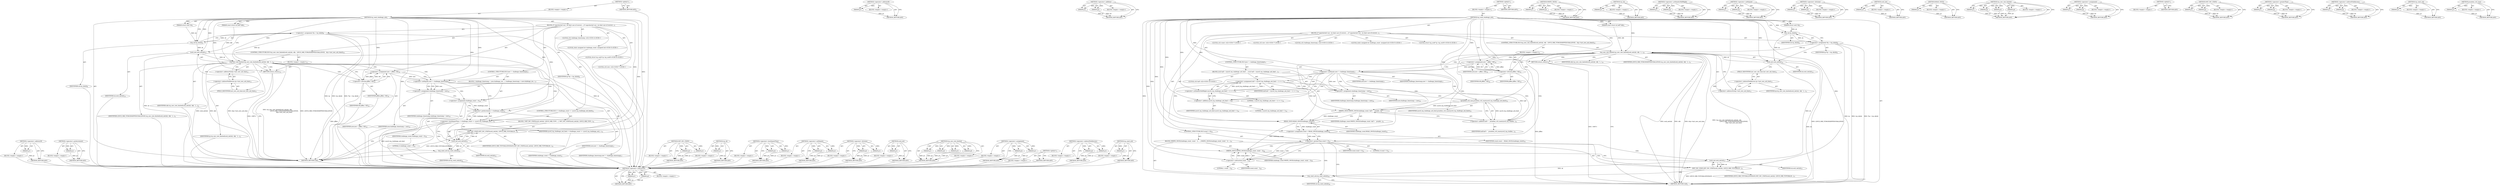 digraph "prandom_u32_max" {
vulnerable_107 [label=<(METHOD,&lt;operator&gt;.addressOf)>];
vulnerable_108 [label=<(PARAM,p1)>];
vulnerable_109 [label=<(BLOCK,&lt;empty&gt;,&lt;empty&gt;)>];
vulnerable_110 [label=<(METHOD_RETURN,ANY)>];
vulnerable_131 [label=<(METHOD,&lt;operator&gt;.preIncrement)>];
vulnerable_132 [label=<(PARAM,p1)>];
vulnerable_133 [label=<(BLOCK,&lt;empty&gt;,&lt;empty&gt;)>];
vulnerable_134 [label=<(METHOD_RETURN,ANY)>];
vulnerable_6 [label=<(METHOD,&lt;global&gt;)<SUB>1</SUB>>];
vulnerable_7 [label=<(BLOCK,&lt;empty&gt;,&lt;empty&gt;)<SUB>1</SUB>>];
vulnerable_8 [label=<(METHOD,tcp_send_challenge_ack)<SUB>1</SUB>>];
vulnerable_9 [label=<(PARAM,struct sock *sk)<SUB>1</SUB>>];
vulnerable_10 [label=<(PARAM,const struct sk_buff *skb)<SUB>1</SUB>>];
vulnerable_11 [label=<(BLOCK,{
	/* unprotected vars, we dont care of overwri...,{
	/* unprotected vars, we dont care of overwri...)<SUB>2</SUB>>];
vulnerable_12 [label="<(LOCAL,u32 challenge_timestamp: u32)<SUB>4</SUB>>"];
vulnerable_13 [label="<(LOCAL,static unsigned int challenge_count: unsigned int)<SUB>5</SUB>>"];
vulnerable_14 [label="<(LOCAL,struct tcp_sock* tp: tcp_sock*)<SUB>6</SUB>>"];
vulnerable_15 [label=<(&lt;operator&gt;.assignment,*tp = tcp_sk(sk))<SUB>6</SUB>>];
vulnerable_16 [label=<(IDENTIFIER,tp,*tp = tcp_sk(sk))<SUB>6</SUB>>];
vulnerable_17 [label=<(tcp_sk,tcp_sk(sk))<SUB>6</SUB>>];
vulnerable_18 [label=<(IDENTIFIER,sk,tcp_sk(sk))<SUB>6</SUB>>];
vulnerable_19 [label="<(LOCAL,u32 now: u32)<SUB>7</SUB>>"];
vulnerable_20 [label=<(CONTROL_STRUCTURE,IF,if (tcp_oow_rate_limited(sock_net(sk), skb,
 				 LINUX_MIB_TCPACKSKIPPEDCHALLENGE,
 				 &amp;tp-&gt;last_oow_ack_time)))<SUB>10</SUB>>];
vulnerable_21 [label=<(tcp_oow_rate_limited,tcp_oow_rate_limited(sock_net(sk), skb,
 				 L...)<SUB>10</SUB>>];
vulnerable_22 [label=<(sock_net,sock_net(sk))<SUB>10</SUB>>];
vulnerable_23 [label=<(IDENTIFIER,sk,sock_net(sk))<SUB>10</SUB>>];
vulnerable_24 [label=<(IDENTIFIER,skb,tcp_oow_rate_limited(sock_net(sk), skb,
 				 L...)<SUB>10</SUB>>];
vulnerable_25 [label=<(IDENTIFIER,LINUX_MIB_TCPACKSKIPPEDCHALLENGE,tcp_oow_rate_limited(sock_net(sk), skb,
 				 L...)<SUB>11</SUB>>];
vulnerable_26 [label=<(&lt;operator&gt;.addressOf,&amp;tp-&gt;last_oow_ack_time)<SUB>12</SUB>>];
vulnerable_27 [label=<(&lt;operator&gt;.indirectFieldAccess,tp-&gt;last_oow_ack_time)<SUB>12</SUB>>];
vulnerable_28 [label=<(IDENTIFIER,tp,tcp_oow_rate_limited(sock_net(sk), skb,
 				 L...)<SUB>12</SUB>>];
vulnerable_29 [label=<(FIELD_IDENTIFIER,last_oow_ack_time,last_oow_ack_time)<SUB>12</SUB>>];
vulnerable_30 [label=<(BLOCK,&lt;empty&gt;,&lt;empty&gt;)<SUB>13</SUB>>];
vulnerable_31 [label=<(RETURN,return;,return;)<SUB>13</SUB>>];
vulnerable_32 [label=<(&lt;operator&gt;.assignment,now = jiffies / HZ)<SUB>16</SUB>>];
vulnerable_33 [label=<(IDENTIFIER,now,now = jiffies / HZ)<SUB>16</SUB>>];
vulnerable_34 [label=<(&lt;operator&gt;.division,jiffies / HZ)<SUB>16</SUB>>];
vulnerable_35 [label=<(IDENTIFIER,jiffies,jiffies / HZ)<SUB>16</SUB>>];
vulnerable_36 [label=<(IDENTIFIER,HZ,jiffies / HZ)<SUB>16</SUB>>];
vulnerable_37 [label=<(CONTROL_STRUCTURE,IF,if (now != challenge_timestamp))<SUB>17</SUB>>];
vulnerable_38 [label=<(&lt;operator&gt;.notEquals,now != challenge_timestamp)<SUB>17</SUB>>];
vulnerable_39 [label=<(IDENTIFIER,now,now != challenge_timestamp)<SUB>17</SUB>>];
vulnerable_40 [label=<(IDENTIFIER,challenge_timestamp,now != challenge_timestamp)<SUB>17</SUB>>];
vulnerable_41 [label=<(BLOCK,{
 		challenge_timestamp = now;
		challenge_cou...,{
 		challenge_timestamp = now;
		challenge_cou...)<SUB>17</SUB>>];
vulnerable_42 [label=<(&lt;operator&gt;.assignment,challenge_timestamp = now)<SUB>18</SUB>>];
vulnerable_43 [label=<(IDENTIFIER,challenge_timestamp,challenge_timestamp = now)<SUB>18</SUB>>];
vulnerable_44 [label=<(IDENTIFIER,now,challenge_timestamp = now)<SUB>18</SUB>>];
vulnerable_45 [label=<(&lt;operator&gt;.assignment,challenge_count = 0)<SUB>19</SUB>>];
vulnerable_46 [label=<(IDENTIFIER,challenge_count,challenge_count = 0)<SUB>19</SUB>>];
vulnerable_47 [label=<(LITERAL,0,challenge_count = 0)<SUB>19</SUB>>];
vulnerable_48 [label=<(CONTROL_STRUCTURE,IF,if (++challenge_count &lt;= sysctl_tcp_challenge_ack_limit))<SUB>21</SUB>>];
vulnerable_49 [label=<(&lt;operator&gt;.lessEqualsThan,++challenge_count &lt;= sysctl_tcp_challenge_ack_l...)<SUB>21</SUB>>];
vulnerable_50 [label=<(&lt;operator&gt;.preIncrement,++challenge_count)<SUB>21</SUB>>];
vulnerable_51 [label=<(IDENTIFIER,challenge_count,++challenge_count)<SUB>21</SUB>>];
vulnerable_52 [label=<(IDENTIFIER,sysctl_tcp_challenge_ack_limit,++challenge_count &lt;= sysctl_tcp_challenge_ack_l...)<SUB>21</SUB>>];
vulnerable_53 [label=<(BLOCK,{
 		NET_INC_STATS(sock_net(sk), LINUX_MIB_TCPC...,{
 		NET_INC_STATS(sock_net(sk), LINUX_MIB_TCPC...)<SUB>21</SUB>>];
vulnerable_54 [label=<(NET_INC_STATS,NET_INC_STATS(sock_net(sk), LINUX_MIB_TCPCHALLE...)<SUB>22</SUB>>];
vulnerable_55 [label=<(sock_net,sock_net(sk))<SUB>22</SUB>>];
vulnerable_56 [label=<(IDENTIFIER,sk,sock_net(sk))<SUB>22</SUB>>];
vulnerable_57 [label=<(IDENTIFIER,LINUX_MIB_TCPCHALLENGEACK,NET_INC_STATS(sock_net(sk), LINUX_MIB_TCPCHALLE...)<SUB>22</SUB>>];
vulnerable_58 [label=<(tcp_send_ack,tcp_send_ack(sk))<SUB>23</SUB>>];
vulnerable_59 [label=<(IDENTIFIER,sk,tcp_send_ack(sk))<SUB>23</SUB>>];
vulnerable_60 [label=<(METHOD_RETURN,void)<SUB>1</SUB>>];
vulnerable_62 [label=<(METHOD_RETURN,ANY)<SUB>1</SUB>>];
vulnerable_135 [label=<(METHOD,NET_INC_STATS)>];
vulnerable_136 [label=<(PARAM,p1)>];
vulnerable_137 [label=<(PARAM,p2)>];
vulnerable_138 [label=<(BLOCK,&lt;empty&gt;,&lt;empty&gt;)>];
vulnerable_139 [label=<(METHOD_RETURN,ANY)>];
vulnerable_92 [label=<(METHOD,tcp_sk)>];
vulnerable_93 [label=<(PARAM,p1)>];
vulnerable_94 [label=<(BLOCK,&lt;empty&gt;,&lt;empty&gt;)>];
vulnerable_95 [label=<(METHOD_RETURN,ANY)>];
vulnerable_126 [label=<(METHOD,&lt;operator&gt;.lessEqualsThan)>];
vulnerable_127 [label=<(PARAM,p1)>];
vulnerable_128 [label=<(PARAM,p2)>];
vulnerable_129 [label=<(BLOCK,&lt;empty&gt;,&lt;empty&gt;)>];
vulnerable_130 [label=<(METHOD_RETURN,ANY)>];
vulnerable_121 [label=<(METHOD,&lt;operator&gt;.notEquals)>];
vulnerable_122 [label=<(PARAM,p1)>];
vulnerable_123 [label=<(PARAM,p2)>];
vulnerable_124 [label=<(BLOCK,&lt;empty&gt;,&lt;empty&gt;)>];
vulnerable_125 [label=<(METHOD_RETURN,ANY)>];
vulnerable_116 [label=<(METHOD,&lt;operator&gt;.division)>];
vulnerable_117 [label=<(PARAM,p1)>];
vulnerable_118 [label=<(PARAM,p2)>];
vulnerable_119 [label=<(BLOCK,&lt;empty&gt;,&lt;empty&gt;)>];
vulnerable_120 [label=<(METHOD_RETURN,ANY)>];
vulnerable_103 [label=<(METHOD,sock_net)>];
vulnerable_104 [label=<(PARAM,p1)>];
vulnerable_105 [label=<(BLOCK,&lt;empty&gt;,&lt;empty&gt;)>];
vulnerable_106 [label=<(METHOD_RETURN,ANY)>];
vulnerable_96 [label=<(METHOD,tcp_oow_rate_limited)>];
vulnerable_97 [label=<(PARAM,p1)>];
vulnerable_98 [label=<(PARAM,p2)>];
vulnerable_99 [label=<(PARAM,p3)>];
vulnerable_100 [label=<(PARAM,p4)>];
vulnerable_101 [label=<(BLOCK,&lt;empty&gt;,&lt;empty&gt;)>];
vulnerable_102 [label=<(METHOD_RETURN,ANY)>];
vulnerable_87 [label=<(METHOD,&lt;operator&gt;.assignment)>];
vulnerable_88 [label=<(PARAM,p1)>];
vulnerable_89 [label=<(PARAM,p2)>];
vulnerable_90 [label=<(BLOCK,&lt;empty&gt;,&lt;empty&gt;)>];
vulnerable_91 [label=<(METHOD_RETURN,ANY)>];
vulnerable_81 [label=<(METHOD,&lt;global&gt;)<SUB>1</SUB>>];
vulnerable_82 [label=<(BLOCK,&lt;empty&gt;,&lt;empty&gt;)>];
vulnerable_83 [label=<(METHOD_RETURN,ANY)>];
vulnerable_111 [label=<(METHOD,&lt;operator&gt;.indirectFieldAccess)>];
vulnerable_112 [label=<(PARAM,p1)>];
vulnerable_113 [label=<(PARAM,p2)>];
vulnerable_114 [label=<(BLOCK,&lt;empty&gt;,&lt;empty&gt;)>];
vulnerable_115 [label=<(METHOD_RETURN,ANY)>];
vulnerable_140 [label=<(METHOD,tcp_send_ack)>];
vulnerable_141 [label=<(PARAM,p1)>];
vulnerable_142 [label=<(BLOCK,&lt;empty&gt;,&lt;empty&gt;)>];
vulnerable_143 [label=<(METHOD_RETURN,ANY)>];
fixed_174 [label=<(METHOD,&lt;operator&gt;.subtraction)>];
fixed_175 [label=<(PARAM,p1)>];
fixed_176 [label=<(PARAM,p2)>];
fixed_177 [label=<(BLOCK,&lt;empty&gt;,&lt;empty&gt;)>];
fixed_178 [label=<(METHOD_RETURN,ANY)>];
fixed_127 [label=<(METHOD,&lt;operator&gt;.addressOf)>];
fixed_128 [label=<(PARAM,p1)>];
fixed_129 [label=<(BLOCK,&lt;empty&gt;,&lt;empty&gt;)>];
fixed_130 [label=<(METHOD_RETURN,ANY)>];
fixed_151 [label=<(METHOD,&lt;operator&gt;.addition)>];
fixed_152 [label=<(PARAM,p1)>];
fixed_153 [label=<(PARAM,p2)>];
fixed_154 [label=<(BLOCK,&lt;empty&gt;,&lt;empty&gt;)>];
fixed_155 [label=<(METHOD_RETURN,ANY)>];
fixed_6 [label=<(METHOD,&lt;global&gt;)<SUB>1</SUB>>];
fixed_7 [label=<(BLOCK,&lt;empty&gt;,&lt;empty&gt;)<SUB>1</SUB>>];
fixed_8 [label=<(METHOD,tcp_send_challenge_ack)<SUB>1</SUB>>];
fixed_9 [label=<(PARAM,struct sock *sk)<SUB>1</SUB>>];
fixed_10 [label=<(PARAM,const struct sk_buff *skb)<SUB>1</SUB>>];
fixed_11 [label=<(BLOCK,{
	/* unprotected vars, we dont care of overwri...,{
	/* unprotected vars, we dont care of overwri...)<SUB>2</SUB>>];
fixed_12 [label="<(LOCAL,u32 challenge_timestamp: u32)<SUB>4</SUB>>"];
fixed_13 [label="<(LOCAL,static unsigned int challenge_count: unsigned int)<SUB>5</SUB>>"];
fixed_14 [label="<(LOCAL,struct tcp_sock* tp: tcp_sock*)<SUB>6</SUB>>"];
fixed_15 [label=<(&lt;operator&gt;.assignment,*tp = tcp_sk(sk))<SUB>6</SUB>>];
fixed_16 [label=<(IDENTIFIER,tp,*tp = tcp_sk(sk))<SUB>6</SUB>>];
fixed_17 [label=<(tcp_sk,tcp_sk(sk))<SUB>6</SUB>>];
fixed_18 [label=<(IDENTIFIER,sk,tcp_sk(sk))<SUB>6</SUB>>];
fixed_19 [label="<(LOCAL,u32 count: u32)<SUB>7</SUB>>"];
fixed_20 [label="<(LOCAL,u32 now: u32)<SUB>7</SUB>>"];
fixed_21 [label=<(CONTROL_STRUCTURE,IF,if (tcp_oow_rate_limited(sock_net(sk), skb,
 				 LINUX_MIB_TCPACKSKIPPEDCHALLENGE,
 				 &amp;tp-&gt;last_oow_ack_time)))<SUB>10</SUB>>];
fixed_22 [label=<(tcp_oow_rate_limited,tcp_oow_rate_limited(sock_net(sk), skb,
 				 L...)<SUB>10</SUB>>];
fixed_23 [label=<(sock_net,sock_net(sk))<SUB>10</SUB>>];
fixed_24 [label=<(IDENTIFIER,sk,sock_net(sk))<SUB>10</SUB>>];
fixed_25 [label=<(IDENTIFIER,skb,tcp_oow_rate_limited(sock_net(sk), skb,
 				 L...)<SUB>10</SUB>>];
fixed_26 [label=<(IDENTIFIER,LINUX_MIB_TCPACKSKIPPEDCHALLENGE,tcp_oow_rate_limited(sock_net(sk), skb,
 				 L...)<SUB>11</SUB>>];
fixed_27 [label=<(&lt;operator&gt;.addressOf,&amp;tp-&gt;last_oow_ack_time)<SUB>12</SUB>>];
fixed_28 [label=<(&lt;operator&gt;.indirectFieldAccess,tp-&gt;last_oow_ack_time)<SUB>12</SUB>>];
fixed_29 [label=<(IDENTIFIER,tp,tcp_oow_rate_limited(sock_net(sk), skb,
 				 L...)<SUB>12</SUB>>];
fixed_30 [label=<(FIELD_IDENTIFIER,last_oow_ack_time,last_oow_ack_time)<SUB>12</SUB>>];
fixed_31 [label=<(BLOCK,&lt;empty&gt;,&lt;empty&gt;)<SUB>13</SUB>>];
fixed_32 [label=<(RETURN,return;,return;)<SUB>13</SUB>>];
fixed_33 [label=<(&lt;operator&gt;.assignment,now = jiffies / HZ)<SUB>16</SUB>>];
fixed_34 [label=<(IDENTIFIER,now,now = jiffies / HZ)<SUB>16</SUB>>];
fixed_35 [label=<(&lt;operator&gt;.division,jiffies / HZ)<SUB>16</SUB>>];
fixed_36 [label=<(IDENTIFIER,jiffies,jiffies / HZ)<SUB>16</SUB>>];
fixed_37 [label=<(IDENTIFIER,HZ,jiffies / HZ)<SUB>16</SUB>>];
fixed_38 [label=<(CONTROL_STRUCTURE,IF,if (now != challenge_timestamp))<SUB>17</SUB>>];
fixed_39 [label=<(&lt;operator&gt;.notEquals,now != challenge_timestamp)<SUB>17</SUB>>];
fixed_40 [label=<(IDENTIFIER,now,now != challenge_timestamp)<SUB>17</SUB>>];
fixed_41 [label=<(IDENTIFIER,challenge_timestamp,now != challenge_timestamp)<SUB>17</SUB>>];
fixed_42 [label=<(BLOCK,{
		u32 half = (sysctl_tcp_challenge_ack_limit ...,{
		u32 half = (sysctl_tcp_challenge_ack_limit ...)<SUB>17</SUB>>];
fixed_43 [label="<(LOCAL,u32 half: u32)<SUB>18</SUB>>"];
fixed_44 [label=<(&lt;operator&gt;.assignment,half = (sysctl_tcp_challenge_ack_limit + 1) &gt;&gt; 1)<SUB>18</SUB>>];
fixed_45 [label=<(IDENTIFIER,half,half = (sysctl_tcp_challenge_ack_limit + 1) &gt;&gt; 1)<SUB>18</SUB>>];
fixed_46 [label=<(&lt;operator&gt;.arithmeticShiftRight,(sysctl_tcp_challenge_ack_limit + 1) &gt;&gt; 1)<SUB>18</SUB>>];
fixed_47 [label=<(&lt;operator&gt;.addition,sysctl_tcp_challenge_ack_limit + 1)<SUB>18</SUB>>];
fixed_48 [label=<(IDENTIFIER,sysctl_tcp_challenge_ack_limit,sysctl_tcp_challenge_ack_limit + 1)<SUB>18</SUB>>];
fixed_49 [label=<(LITERAL,1,sysctl_tcp_challenge_ack_limit + 1)<SUB>18</SUB>>];
fixed_50 [label=<(LITERAL,1,(sysctl_tcp_challenge_ack_limit + 1) &gt;&gt; 1)<SUB>18</SUB>>];
fixed_51 [label=<(&lt;operator&gt;.assignment,challenge_timestamp = now)<SUB>20</SUB>>];
fixed_52 [label=<(IDENTIFIER,challenge_timestamp,challenge_timestamp = now)<SUB>20</SUB>>];
fixed_53 [label=<(IDENTIFIER,now,challenge_timestamp = now)<SUB>20</SUB>>];
fixed_54 [label=<(WRITE_ONCE,WRITE_ONCE(challenge_count, half +
			   prando...)<SUB>21</SUB>>];
fixed_55 [label=<(IDENTIFIER,challenge_count,WRITE_ONCE(challenge_count, half +
			   prando...)<SUB>21</SUB>>];
fixed_56 [label=<(&lt;operator&gt;.addition,half +
			   prandom_u32_max(sysctl_tcp_challen...)<SUB>21</SUB>>];
fixed_57 [label=<(IDENTIFIER,half,half +
			   prandom_u32_max(sysctl_tcp_challen...)<SUB>21</SUB>>];
fixed_58 [label=<(prandom_u32_max,prandom_u32_max(sysctl_tcp_challenge_ack_limit))<SUB>22</SUB>>];
fixed_59 [label=<(IDENTIFIER,sysctl_tcp_challenge_ack_limit,prandom_u32_max(sysctl_tcp_challenge_ack_limit))<SUB>22</SUB>>];
fixed_60 [label=<(&lt;operator&gt;.assignment,count = READ_ONCE(challenge_count))<SUB>24</SUB>>];
fixed_61 [label=<(IDENTIFIER,count,count = READ_ONCE(challenge_count))<SUB>24</SUB>>];
fixed_62 [label=<(READ_ONCE,READ_ONCE(challenge_count))<SUB>24</SUB>>];
fixed_63 [label=<(IDENTIFIER,challenge_count,READ_ONCE(challenge_count))<SUB>24</SUB>>];
fixed_64 [label=<(CONTROL_STRUCTURE,IF,if (count &gt; 0))<SUB>25</SUB>>];
fixed_65 [label=<(&lt;operator&gt;.greaterThan,count &gt; 0)<SUB>25</SUB>>];
fixed_66 [label=<(IDENTIFIER,count,count &gt; 0)<SUB>25</SUB>>];
fixed_67 [label=<(LITERAL,0,count &gt; 0)<SUB>25</SUB>>];
fixed_68 [label=<(BLOCK,{
		WRITE_ONCE(challenge_count, count - 1);
 		...,{
		WRITE_ONCE(challenge_count, count - 1);
 		...)<SUB>25</SUB>>];
fixed_69 [label=<(WRITE_ONCE,WRITE_ONCE(challenge_count, count - 1))<SUB>26</SUB>>];
fixed_70 [label=<(IDENTIFIER,challenge_count,WRITE_ONCE(challenge_count, count - 1))<SUB>26</SUB>>];
fixed_71 [label=<(&lt;operator&gt;.subtraction,count - 1)<SUB>26</SUB>>];
fixed_72 [label=<(IDENTIFIER,count,count - 1)<SUB>26</SUB>>];
fixed_73 [label=<(LITERAL,1,count - 1)<SUB>26</SUB>>];
fixed_74 [label=<(NET_INC_STATS,NET_INC_STATS(sock_net(sk), LINUX_MIB_TCPCHALLE...)<SUB>27</SUB>>];
fixed_75 [label=<(sock_net,sock_net(sk))<SUB>27</SUB>>];
fixed_76 [label=<(IDENTIFIER,sk,sock_net(sk))<SUB>27</SUB>>];
fixed_77 [label=<(IDENTIFIER,LINUX_MIB_TCPCHALLENGEACK,NET_INC_STATS(sock_net(sk), LINUX_MIB_TCPCHALLE...)<SUB>27</SUB>>];
fixed_78 [label=<(tcp_send_ack,tcp_send_ack(sk))<SUB>28</SUB>>];
fixed_79 [label=<(IDENTIFIER,sk,tcp_send_ack(sk))<SUB>28</SUB>>];
fixed_80 [label=<(METHOD_RETURN,void)<SUB>1</SUB>>];
fixed_82 [label=<(METHOD_RETURN,ANY)<SUB>1</SUB>>];
fixed_156 [label=<(METHOD,WRITE_ONCE)>];
fixed_157 [label=<(PARAM,p1)>];
fixed_158 [label=<(PARAM,p2)>];
fixed_159 [label=<(BLOCK,&lt;empty&gt;,&lt;empty&gt;)>];
fixed_160 [label=<(METHOD_RETURN,ANY)>];
fixed_112 [label=<(METHOD,tcp_sk)>];
fixed_113 [label=<(PARAM,p1)>];
fixed_114 [label=<(BLOCK,&lt;empty&gt;,&lt;empty&gt;)>];
fixed_115 [label=<(METHOD_RETURN,ANY)>];
fixed_146 [label=<(METHOD,&lt;operator&gt;.arithmeticShiftRight)>];
fixed_147 [label=<(PARAM,p1)>];
fixed_148 [label=<(PARAM,p2)>];
fixed_149 [label=<(BLOCK,&lt;empty&gt;,&lt;empty&gt;)>];
fixed_150 [label=<(METHOD_RETURN,ANY)>];
fixed_141 [label=<(METHOD,&lt;operator&gt;.notEquals)>];
fixed_142 [label=<(PARAM,p1)>];
fixed_143 [label=<(PARAM,p2)>];
fixed_144 [label=<(BLOCK,&lt;empty&gt;,&lt;empty&gt;)>];
fixed_145 [label=<(METHOD_RETURN,ANY)>];
fixed_136 [label=<(METHOD,&lt;operator&gt;.division)>];
fixed_137 [label=<(PARAM,p1)>];
fixed_138 [label=<(PARAM,p2)>];
fixed_139 [label=<(BLOCK,&lt;empty&gt;,&lt;empty&gt;)>];
fixed_140 [label=<(METHOD_RETURN,ANY)>];
fixed_123 [label=<(METHOD,sock_net)>];
fixed_124 [label=<(PARAM,p1)>];
fixed_125 [label=<(BLOCK,&lt;empty&gt;,&lt;empty&gt;)>];
fixed_126 [label=<(METHOD_RETURN,ANY)>];
fixed_165 [label=<(METHOD,READ_ONCE)>];
fixed_166 [label=<(PARAM,p1)>];
fixed_167 [label=<(BLOCK,&lt;empty&gt;,&lt;empty&gt;)>];
fixed_168 [label=<(METHOD_RETURN,ANY)>];
fixed_116 [label=<(METHOD,tcp_oow_rate_limited)>];
fixed_117 [label=<(PARAM,p1)>];
fixed_118 [label=<(PARAM,p2)>];
fixed_119 [label=<(PARAM,p3)>];
fixed_120 [label=<(PARAM,p4)>];
fixed_121 [label=<(BLOCK,&lt;empty&gt;,&lt;empty&gt;)>];
fixed_122 [label=<(METHOD_RETURN,ANY)>];
fixed_107 [label=<(METHOD,&lt;operator&gt;.assignment)>];
fixed_108 [label=<(PARAM,p1)>];
fixed_109 [label=<(PARAM,p2)>];
fixed_110 [label=<(BLOCK,&lt;empty&gt;,&lt;empty&gt;)>];
fixed_111 [label=<(METHOD_RETURN,ANY)>];
fixed_101 [label=<(METHOD,&lt;global&gt;)<SUB>1</SUB>>];
fixed_102 [label=<(BLOCK,&lt;empty&gt;,&lt;empty&gt;)>];
fixed_103 [label=<(METHOD_RETURN,ANY)>];
fixed_179 [label=<(METHOD,NET_INC_STATS)>];
fixed_180 [label=<(PARAM,p1)>];
fixed_181 [label=<(PARAM,p2)>];
fixed_182 [label=<(BLOCK,&lt;empty&gt;,&lt;empty&gt;)>];
fixed_183 [label=<(METHOD_RETURN,ANY)>];
fixed_169 [label=<(METHOD,&lt;operator&gt;.greaterThan)>];
fixed_170 [label=<(PARAM,p1)>];
fixed_171 [label=<(PARAM,p2)>];
fixed_172 [label=<(BLOCK,&lt;empty&gt;,&lt;empty&gt;)>];
fixed_173 [label=<(METHOD_RETURN,ANY)>];
fixed_131 [label=<(METHOD,&lt;operator&gt;.indirectFieldAccess)>];
fixed_132 [label=<(PARAM,p1)>];
fixed_133 [label=<(PARAM,p2)>];
fixed_134 [label=<(BLOCK,&lt;empty&gt;,&lt;empty&gt;)>];
fixed_135 [label=<(METHOD_RETURN,ANY)>];
fixed_184 [label=<(METHOD,tcp_send_ack)>];
fixed_185 [label=<(PARAM,p1)>];
fixed_186 [label=<(BLOCK,&lt;empty&gt;,&lt;empty&gt;)>];
fixed_187 [label=<(METHOD_RETURN,ANY)>];
fixed_161 [label=<(METHOD,prandom_u32_max)>];
fixed_162 [label=<(PARAM,p1)>];
fixed_163 [label=<(BLOCK,&lt;empty&gt;,&lt;empty&gt;)>];
fixed_164 [label=<(METHOD_RETURN,ANY)>];
vulnerable_107 -> vulnerable_108  [key=0, label="AST: "];
vulnerable_107 -> vulnerable_108  [key=1, label="DDG: "];
vulnerable_107 -> vulnerable_109  [key=0, label="AST: "];
vulnerable_107 -> vulnerable_110  [key=0, label="AST: "];
vulnerable_107 -> vulnerable_110  [key=1, label="CFG: "];
vulnerable_108 -> vulnerable_110  [key=0, label="DDG: p1"];
vulnerable_109 -> fixed_174  [key=0];
vulnerable_110 -> fixed_174  [key=0];
vulnerable_131 -> vulnerable_132  [key=0, label="AST: "];
vulnerable_131 -> vulnerable_132  [key=1, label="DDG: "];
vulnerable_131 -> vulnerable_133  [key=0, label="AST: "];
vulnerable_131 -> vulnerable_134  [key=0, label="AST: "];
vulnerable_131 -> vulnerable_134  [key=1, label="CFG: "];
vulnerable_132 -> vulnerable_134  [key=0, label="DDG: p1"];
vulnerable_133 -> fixed_174  [key=0];
vulnerable_134 -> fixed_174  [key=0];
vulnerable_6 -> vulnerable_7  [key=0, label="AST: "];
vulnerable_6 -> vulnerable_62  [key=0, label="AST: "];
vulnerable_6 -> vulnerable_62  [key=1, label="CFG: "];
vulnerable_7 -> vulnerable_8  [key=0, label="AST: "];
vulnerable_8 -> vulnerable_9  [key=0, label="AST: "];
vulnerable_8 -> vulnerable_9  [key=1, label="DDG: "];
vulnerable_8 -> vulnerable_10  [key=0, label="AST: "];
vulnerable_8 -> vulnerable_10  [key=1, label="DDG: "];
vulnerable_8 -> vulnerable_11  [key=0, label="AST: "];
vulnerable_8 -> vulnerable_60  [key=0, label="AST: "];
vulnerable_8 -> vulnerable_17  [key=0, label="CFG: "];
vulnerable_8 -> vulnerable_17  [key=1, label="DDG: "];
vulnerable_8 -> vulnerable_21  [key=0, label="DDG: "];
vulnerable_8 -> vulnerable_31  [key=0, label="DDG: "];
vulnerable_8 -> vulnerable_34  [key=0, label="DDG: "];
vulnerable_8 -> vulnerable_38  [key=0, label="DDG: "];
vulnerable_8 -> vulnerable_42  [key=0, label="DDG: "];
vulnerable_8 -> vulnerable_45  [key=0, label="DDG: "];
vulnerable_8 -> vulnerable_49  [key=0, label="DDG: "];
vulnerable_8 -> vulnerable_22  [key=0, label="DDG: "];
vulnerable_8 -> vulnerable_50  [key=0, label="DDG: "];
vulnerable_8 -> vulnerable_54  [key=0, label="DDG: "];
vulnerable_8 -> vulnerable_58  [key=0, label="DDG: "];
vulnerable_8 -> vulnerable_55  [key=0, label="DDG: "];
vulnerable_9 -> vulnerable_17  [key=0, label="DDG: sk"];
vulnerable_10 -> vulnerable_21  [key=0, label="DDG: skb"];
vulnerable_11 -> vulnerable_12  [key=0, label="AST: "];
vulnerable_11 -> vulnerable_13  [key=0, label="AST: "];
vulnerable_11 -> vulnerable_14  [key=0, label="AST: "];
vulnerable_11 -> vulnerable_15  [key=0, label="AST: "];
vulnerable_11 -> vulnerable_19  [key=0, label="AST: "];
vulnerable_11 -> vulnerable_20  [key=0, label="AST: "];
vulnerable_11 -> vulnerable_32  [key=0, label="AST: "];
vulnerable_11 -> vulnerable_37  [key=0, label="AST: "];
vulnerable_11 -> vulnerable_48  [key=0, label="AST: "];
vulnerable_12 -> fixed_174  [key=0];
vulnerable_13 -> fixed_174  [key=0];
vulnerable_14 -> fixed_174  [key=0];
vulnerable_15 -> vulnerable_16  [key=0, label="AST: "];
vulnerable_15 -> vulnerable_17  [key=0, label="AST: "];
vulnerable_15 -> vulnerable_22  [key=0, label="CFG: "];
vulnerable_15 -> vulnerable_60  [key=0, label="DDG: tp"];
vulnerable_15 -> vulnerable_60  [key=1, label="DDG: tcp_sk(sk)"];
vulnerable_15 -> vulnerable_60  [key=2, label="DDG: *tp = tcp_sk(sk)"];
vulnerable_15 -> vulnerable_21  [key=0, label="DDG: tp"];
vulnerable_16 -> fixed_174  [key=0];
vulnerable_17 -> vulnerable_18  [key=0, label="AST: "];
vulnerable_17 -> vulnerable_15  [key=0, label="CFG: "];
vulnerable_17 -> vulnerable_15  [key=1, label="DDG: sk"];
vulnerable_17 -> vulnerable_22  [key=0, label="DDG: sk"];
vulnerable_18 -> fixed_174  [key=0];
vulnerable_19 -> fixed_174  [key=0];
vulnerable_20 -> vulnerable_21  [key=0, label="AST: "];
vulnerable_20 -> vulnerable_30  [key=0, label="AST: "];
vulnerable_21 -> vulnerable_22  [key=0, label="AST: "];
vulnerable_21 -> vulnerable_24  [key=0, label="AST: "];
vulnerable_21 -> vulnerable_25  [key=0, label="AST: "];
vulnerable_21 -> vulnerable_26  [key=0, label="AST: "];
vulnerable_21 -> vulnerable_31  [key=0, label="CFG: "];
vulnerable_21 -> vulnerable_31  [key=1, label="CDG: "];
vulnerable_21 -> vulnerable_34  [key=0, label="CFG: "];
vulnerable_21 -> vulnerable_34  [key=1, label="CDG: "];
vulnerable_21 -> vulnerable_60  [key=0, label="DDG: sock_net(sk)"];
vulnerable_21 -> vulnerable_60  [key=1, label="DDG: skb"];
vulnerable_21 -> vulnerable_60  [key=2, label="DDG: &amp;tp-&gt;last_oow_ack_time"];
vulnerable_21 -> vulnerable_60  [key=3, label="DDG: tcp_oow_rate_limited(sock_net(sk), skb,
 				 LINUX_MIB_TCPACKSKIPPEDCHALLENGE,
 				 &amp;tp-&gt;last_oow_ack_time)"];
vulnerable_21 -> vulnerable_60  [key=4, label="DDG: LINUX_MIB_TCPACKSKIPPEDCHALLENGE"];
vulnerable_21 -> vulnerable_32  [key=0, label="CDG: "];
vulnerable_21 -> vulnerable_49  [key=0, label="CDG: "];
vulnerable_21 -> vulnerable_38  [key=0, label="CDG: "];
vulnerable_21 -> vulnerable_50  [key=0, label="CDG: "];
vulnerable_22 -> vulnerable_23  [key=0, label="AST: "];
vulnerable_22 -> vulnerable_29  [key=0, label="CFG: "];
vulnerable_22 -> vulnerable_60  [key=0, label="DDG: sk"];
vulnerable_22 -> vulnerable_21  [key=0, label="DDG: sk"];
vulnerable_22 -> vulnerable_55  [key=0, label="DDG: sk"];
vulnerable_23 -> fixed_174  [key=0];
vulnerable_24 -> fixed_174  [key=0];
vulnerable_25 -> fixed_174  [key=0];
vulnerable_26 -> vulnerable_27  [key=0, label="AST: "];
vulnerable_26 -> vulnerable_21  [key=0, label="CFG: "];
vulnerable_27 -> vulnerable_28  [key=0, label="AST: "];
vulnerable_27 -> vulnerable_29  [key=0, label="AST: "];
vulnerable_27 -> vulnerable_26  [key=0, label="CFG: "];
vulnerable_28 -> fixed_174  [key=0];
vulnerable_29 -> vulnerable_27  [key=0, label="CFG: "];
vulnerable_30 -> vulnerable_31  [key=0, label="AST: "];
vulnerable_31 -> vulnerable_60  [key=0, label="CFG: "];
vulnerable_31 -> vulnerable_60  [key=1, label="DDG: &lt;RET&gt;"];
vulnerable_32 -> vulnerable_33  [key=0, label="AST: "];
vulnerable_32 -> vulnerable_34  [key=0, label="AST: "];
vulnerable_32 -> vulnerable_38  [key=0, label="CFG: "];
vulnerable_32 -> vulnerable_38  [key=1, label="DDG: now"];
vulnerable_33 -> fixed_174  [key=0];
vulnerable_34 -> vulnerable_35  [key=0, label="AST: "];
vulnerable_34 -> vulnerable_36  [key=0, label="AST: "];
vulnerable_34 -> vulnerable_32  [key=0, label="CFG: "];
vulnerable_34 -> vulnerable_32  [key=1, label="DDG: jiffies"];
vulnerable_34 -> vulnerable_32  [key=2, label="DDG: HZ"];
vulnerable_34 -> vulnerable_60  [key=0, label="DDG: jiffies"];
vulnerable_35 -> fixed_174  [key=0];
vulnerable_36 -> fixed_174  [key=0];
vulnerable_37 -> vulnerable_38  [key=0, label="AST: "];
vulnerable_37 -> vulnerable_41  [key=0, label="AST: "];
vulnerable_38 -> vulnerable_39  [key=0, label="AST: "];
vulnerable_38 -> vulnerable_40  [key=0, label="AST: "];
vulnerable_38 -> vulnerable_42  [key=0, label="CFG: "];
vulnerable_38 -> vulnerable_42  [key=1, label="DDG: now"];
vulnerable_38 -> vulnerable_42  [key=2, label="CDG: "];
vulnerable_38 -> vulnerable_50  [key=0, label="CFG: "];
vulnerable_38 -> vulnerable_45  [key=0, label="CDG: "];
vulnerable_39 -> fixed_174  [key=0];
vulnerable_40 -> fixed_174  [key=0];
vulnerable_41 -> vulnerable_42  [key=0, label="AST: "];
vulnerable_41 -> vulnerable_45  [key=0, label="AST: "];
vulnerable_42 -> vulnerable_43  [key=0, label="AST: "];
vulnerable_42 -> vulnerable_44  [key=0, label="AST: "];
vulnerable_42 -> vulnerable_45  [key=0, label="CFG: "];
vulnerable_43 -> fixed_174  [key=0];
vulnerable_44 -> fixed_174  [key=0];
vulnerable_45 -> vulnerable_46  [key=0, label="AST: "];
vulnerable_45 -> vulnerable_47  [key=0, label="AST: "];
vulnerable_45 -> vulnerable_50  [key=0, label="CFG: "];
vulnerable_45 -> vulnerable_50  [key=1, label="DDG: challenge_count"];
vulnerable_46 -> fixed_174  [key=0];
vulnerable_47 -> fixed_174  [key=0];
vulnerable_48 -> vulnerable_49  [key=0, label="AST: "];
vulnerable_48 -> vulnerable_53  [key=0, label="AST: "];
vulnerable_49 -> vulnerable_50  [key=0, label="AST: "];
vulnerable_49 -> vulnerable_52  [key=0, label="AST: "];
vulnerable_49 -> vulnerable_60  [key=0, label="CFG: "];
vulnerable_49 -> vulnerable_60  [key=1, label="DDG: sysctl_tcp_challenge_ack_limit"];
vulnerable_49 -> vulnerable_55  [key=0, label="CFG: "];
vulnerable_49 -> vulnerable_55  [key=1, label="CDG: "];
vulnerable_49 -> vulnerable_58  [key=0, label="CDG: "];
vulnerable_49 -> vulnerable_54  [key=0, label="CDG: "];
vulnerable_50 -> vulnerable_51  [key=0, label="AST: "];
vulnerable_50 -> vulnerable_49  [key=0, label="CFG: "];
vulnerable_50 -> vulnerable_49  [key=1, label="DDG: challenge_count"];
vulnerable_51 -> fixed_174  [key=0];
vulnerable_52 -> fixed_174  [key=0];
vulnerable_53 -> vulnerable_54  [key=0, label="AST: "];
vulnerable_53 -> vulnerable_58  [key=0, label="AST: "];
vulnerable_54 -> vulnerable_55  [key=0, label="AST: "];
vulnerable_54 -> vulnerable_57  [key=0, label="AST: "];
vulnerable_54 -> vulnerable_58  [key=0, label="CFG: "];
vulnerable_54 -> vulnerable_60  [key=0, label="DDG: LINUX_MIB_TCPCHALLENGEACK"];
vulnerable_55 -> vulnerable_56  [key=0, label="AST: "];
vulnerable_55 -> vulnerable_54  [key=0, label="CFG: "];
vulnerable_55 -> vulnerable_54  [key=1, label="DDG: sk"];
vulnerable_55 -> vulnerable_58  [key=0, label="DDG: sk"];
vulnerable_56 -> fixed_174  [key=0];
vulnerable_57 -> fixed_174  [key=0];
vulnerable_58 -> vulnerable_59  [key=0, label="AST: "];
vulnerable_58 -> vulnerable_60  [key=0, label="CFG: "];
vulnerable_59 -> fixed_174  [key=0];
vulnerable_60 -> fixed_174  [key=0];
vulnerable_62 -> fixed_174  [key=0];
vulnerable_135 -> vulnerable_136  [key=0, label="AST: "];
vulnerable_135 -> vulnerable_136  [key=1, label="DDG: "];
vulnerable_135 -> vulnerable_138  [key=0, label="AST: "];
vulnerable_135 -> vulnerable_137  [key=0, label="AST: "];
vulnerable_135 -> vulnerable_137  [key=1, label="DDG: "];
vulnerable_135 -> vulnerable_139  [key=0, label="AST: "];
vulnerable_135 -> vulnerable_139  [key=1, label="CFG: "];
vulnerable_136 -> vulnerable_139  [key=0, label="DDG: p1"];
vulnerable_137 -> vulnerable_139  [key=0, label="DDG: p2"];
vulnerable_138 -> fixed_174  [key=0];
vulnerable_139 -> fixed_174  [key=0];
vulnerable_92 -> vulnerable_93  [key=0, label="AST: "];
vulnerable_92 -> vulnerable_93  [key=1, label="DDG: "];
vulnerable_92 -> vulnerable_94  [key=0, label="AST: "];
vulnerable_92 -> vulnerable_95  [key=0, label="AST: "];
vulnerable_92 -> vulnerable_95  [key=1, label="CFG: "];
vulnerable_93 -> vulnerable_95  [key=0, label="DDG: p1"];
vulnerable_94 -> fixed_174  [key=0];
vulnerable_95 -> fixed_174  [key=0];
vulnerable_126 -> vulnerable_127  [key=0, label="AST: "];
vulnerable_126 -> vulnerable_127  [key=1, label="DDG: "];
vulnerable_126 -> vulnerable_129  [key=0, label="AST: "];
vulnerable_126 -> vulnerable_128  [key=0, label="AST: "];
vulnerable_126 -> vulnerable_128  [key=1, label="DDG: "];
vulnerable_126 -> vulnerable_130  [key=0, label="AST: "];
vulnerable_126 -> vulnerable_130  [key=1, label="CFG: "];
vulnerable_127 -> vulnerable_130  [key=0, label="DDG: p1"];
vulnerable_128 -> vulnerable_130  [key=0, label="DDG: p2"];
vulnerable_129 -> fixed_174  [key=0];
vulnerable_130 -> fixed_174  [key=0];
vulnerable_121 -> vulnerable_122  [key=0, label="AST: "];
vulnerable_121 -> vulnerable_122  [key=1, label="DDG: "];
vulnerable_121 -> vulnerable_124  [key=0, label="AST: "];
vulnerable_121 -> vulnerable_123  [key=0, label="AST: "];
vulnerable_121 -> vulnerable_123  [key=1, label="DDG: "];
vulnerable_121 -> vulnerable_125  [key=0, label="AST: "];
vulnerable_121 -> vulnerable_125  [key=1, label="CFG: "];
vulnerable_122 -> vulnerable_125  [key=0, label="DDG: p1"];
vulnerable_123 -> vulnerable_125  [key=0, label="DDG: p2"];
vulnerable_124 -> fixed_174  [key=0];
vulnerable_125 -> fixed_174  [key=0];
vulnerable_116 -> vulnerable_117  [key=0, label="AST: "];
vulnerable_116 -> vulnerable_117  [key=1, label="DDG: "];
vulnerable_116 -> vulnerable_119  [key=0, label="AST: "];
vulnerable_116 -> vulnerable_118  [key=0, label="AST: "];
vulnerable_116 -> vulnerable_118  [key=1, label="DDG: "];
vulnerable_116 -> vulnerable_120  [key=0, label="AST: "];
vulnerable_116 -> vulnerable_120  [key=1, label="CFG: "];
vulnerable_117 -> vulnerable_120  [key=0, label="DDG: p1"];
vulnerable_118 -> vulnerable_120  [key=0, label="DDG: p2"];
vulnerable_119 -> fixed_174  [key=0];
vulnerable_120 -> fixed_174  [key=0];
vulnerable_103 -> vulnerable_104  [key=0, label="AST: "];
vulnerable_103 -> vulnerable_104  [key=1, label="DDG: "];
vulnerable_103 -> vulnerable_105  [key=0, label="AST: "];
vulnerable_103 -> vulnerable_106  [key=0, label="AST: "];
vulnerable_103 -> vulnerable_106  [key=1, label="CFG: "];
vulnerable_104 -> vulnerable_106  [key=0, label="DDG: p1"];
vulnerable_105 -> fixed_174  [key=0];
vulnerable_106 -> fixed_174  [key=0];
vulnerable_96 -> vulnerable_97  [key=0, label="AST: "];
vulnerable_96 -> vulnerable_97  [key=1, label="DDG: "];
vulnerable_96 -> vulnerable_101  [key=0, label="AST: "];
vulnerable_96 -> vulnerable_98  [key=0, label="AST: "];
vulnerable_96 -> vulnerable_98  [key=1, label="DDG: "];
vulnerable_96 -> vulnerable_102  [key=0, label="AST: "];
vulnerable_96 -> vulnerable_102  [key=1, label="CFG: "];
vulnerable_96 -> vulnerable_99  [key=0, label="AST: "];
vulnerable_96 -> vulnerable_99  [key=1, label="DDG: "];
vulnerable_96 -> vulnerable_100  [key=0, label="AST: "];
vulnerable_96 -> vulnerable_100  [key=1, label="DDG: "];
vulnerable_97 -> vulnerable_102  [key=0, label="DDG: p1"];
vulnerable_98 -> vulnerable_102  [key=0, label="DDG: p2"];
vulnerable_99 -> vulnerable_102  [key=0, label="DDG: p3"];
vulnerable_100 -> vulnerable_102  [key=0, label="DDG: p4"];
vulnerable_101 -> fixed_174  [key=0];
vulnerable_102 -> fixed_174  [key=0];
vulnerable_87 -> vulnerable_88  [key=0, label="AST: "];
vulnerable_87 -> vulnerable_88  [key=1, label="DDG: "];
vulnerable_87 -> vulnerable_90  [key=0, label="AST: "];
vulnerable_87 -> vulnerable_89  [key=0, label="AST: "];
vulnerable_87 -> vulnerable_89  [key=1, label="DDG: "];
vulnerable_87 -> vulnerable_91  [key=0, label="AST: "];
vulnerable_87 -> vulnerable_91  [key=1, label="CFG: "];
vulnerable_88 -> vulnerable_91  [key=0, label="DDG: p1"];
vulnerable_89 -> vulnerable_91  [key=0, label="DDG: p2"];
vulnerable_90 -> fixed_174  [key=0];
vulnerable_91 -> fixed_174  [key=0];
vulnerable_81 -> vulnerable_82  [key=0, label="AST: "];
vulnerable_81 -> vulnerable_83  [key=0, label="AST: "];
vulnerable_81 -> vulnerable_83  [key=1, label="CFG: "];
vulnerable_82 -> fixed_174  [key=0];
vulnerable_83 -> fixed_174  [key=0];
vulnerable_111 -> vulnerable_112  [key=0, label="AST: "];
vulnerable_111 -> vulnerable_112  [key=1, label="DDG: "];
vulnerable_111 -> vulnerable_114  [key=0, label="AST: "];
vulnerable_111 -> vulnerable_113  [key=0, label="AST: "];
vulnerable_111 -> vulnerable_113  [key=1, label="DDG: "];
vulnerable_111 -> vulnerable_115  [key=0, label="AST: "];
vulnerable_111 -> vulnerable_115  [key=1, label="CFG: "];
vulnerable_112 -> vulnerable_115  [key=0, label="DDG: p1"];
vulnerable_113 -> vulnerable_115  [key=0, label="DDG: p2"];
vulnerable_114 -> fixed_174  [key=0];
vulnerable_115 -> fixed_174  [key=0];
vulnerable_140 -> vulnerable_141  [key=0, label="AST: "];
vulnerable_140 -> vulnerable_141  [key=1, label="DDG: "];
vulnerable_140 -> vulnerable_142  [key=0, label="AST: "];
vulnerable_140 -> vulnerable_143  [key=0, label="AST: "];
vulnerable_140 -> vulnerable_143  [key=1, label="CFG: "];
vulnerable_141 -> vulnerable_143  [key=0, label="DDG: p1"];
vulnerable_142 -> fixed_174  [key=0];
vulnerable_143 -> fixed_174  [key=0];
fixed_174 -> fixed_175  [key=0, label="AST: "];
fixed_174 -> fixed_175  [key=1, label="DDG: "];
fixed_174 -> fixed_177  [key=0, label="AST: "];
fixed_174 -> fixed_176  [key=0, label="AST: "];
fixed_174 -> fixed_176  [key=1, label="DDG: "];
fixed_174 -> fixed_178  [key=0, label="AST: "];
fixed_174 -> fixed_178  [key=1, label="CFG: "];
fixed_175 -> fixed_178  [key=0, label="DDG: p1"];
fixed_176 -> fixed_178  [key=0, label="DDG: p2"];
fixed_127 -> fixed_128  [key=0, label="AST: "];
fixed_127 -> fixed_128  [key=1, label="DDG: "];
fixed_127 -> fixed_129  [key=0, label="AST: "];
fixed_127 -> fixed_130  [key=0, label="AST: "];
fixed_127 -> fixed_130  [key=1, label="CFG: "];
fixed_128 -> fixed_130  [key=0, label="DDG: p1"];
fixed_151 -> fixed_152  [key=0, label="AST: "];
fixed_151 -> fixed_152  [key=1, label="DDG: "];
fixed_151 -> fixed_154  [key=0, label="AST: "];
fixed_151 -> fixed_153  [key=0, label="AST: "];
fixed_151 -> fixed_153  [key=1, label="DDG: "];
fixed_151 -> fixed_155  [key=0, label="AST: "];
fixed_151 -> fixed_155  [key=1, label="CFG: "];
fixed_152 -> fixed_155  [key=0, label="DDG: p1"];
fixed_153 -> fixed_155  [key=0, label="DDG: p2"];
fixed_6 -> fixed_7  [key=0, label="AST: "];
fixed_6 -> fixed_82  [key=0, label="AST: "];
fixed_6 -> fixed_82  [key=1, label="CFG: "];
fixed_7 -> fixed_8  [key=0, label="AST: "];
fixed_8 -> fixed_9  [key=0, label="AST: "];
fixed_8 -> fixed_9  [key=1, label="DDG: "];
fixed_8 -> fixed_10  [key=0, label="AST: "];
fixed_8 -> fixed_10  [key=1, label="DDG: "];
fixed_8 -> fixed_11  [key=0, label="AST: "];
fixed_8 -> fixed_80  [key=0, label="AST: "];
fixed_8 -> fixed_17  [key=0, label="CFG: "];
fixed_8 -> fixed_17  [key=1, label="DDG: "];
fixed_8 -> fixed_22  [key=0, label="DDG: "];
fixed_8 -> fixed_32  [key=0, label="DDG: "];
fixed_8 -> fixed_35  [key=0, label="DDG: "];
fixed_8 -> fixed_39  [key=0, label="DDG: "];
fixed_8 -> fixed_51  [key=0, label="DDG: "];
fixed_8 -> fixed_62  [key=0, label="DDG: "];
fixed_8 -> fixed_65  [key=0, label="DDG: "];
fixed_8 -> fixed_23  [key=0, label="DDG: "];
fixed_8 -> fixed_54  [key=0, label="DDG: "];
fixed_8 -> fixed_69  [key=0, label="DDG: "];
fixed_8 -> fixed_74  [key=0, label="DDG: "];
fixed_8 -> fixed_78  [key=0, label="DDG: "];
fixed_8 -> fixed_46  [key=0, label="DDG: "];
fixed_8 -> fixed_56  [key=0, label="DDG: "];
fixed_8 -> fixed_71  [key=0, label="DDG: "];
fixed_8 -> fixed_75  [key=0, label="DDG: "];
fixed_8 -> fixed_47  [key=0, label="DDG: "];
fixed_8 -> fixed_58  [key=0, label="DDG: "];
fixed_9 -> fixed_17  [key=0, label="DDG: sk"];
fixed_10 -> fixed_22  [key=0, label="DDG: skb"];
fixed_11 -> fixed_12  [key=0, label="AST: "];
fixed_11 -> fixed_13  [key=0, label="AST: "];
fixed_11 -> fixed_14  [key=0, label="AST: "];
fixed_11 -> fixed_15  [key=0, label="AST: "];
fixed_11 -> fixed_19  [key=0, label="AST: "];
fixed_11 -> fixed_20  [key=0, label="AST: "];
fixed_11 -> fixed_21  [key=0, label="AST: "];
fixed_11 -> fixed_33  [key=0, label="AST: "];
fixed_11 -> fixed_38  [key=0, label="AST: "];
fixed_11 -> fixed_60  [key=0, label="AST: "];
fixed_11 -> fixed_64  [key=0, label="AST: "];
fixed_15 -> fixed_16  [key=0, label="AST: "];
fixed_15 -> fixed_17  [key=0, label="AST: "];
fixed_15 -> fixed_23  [key=0, label="CFG: "];
fixed_15 -> fixed_80  [key=0, label="DDG: tp"];
fixed_15 -> fixed_80  [key=1, label="DDG: tcp_sk(sk)"];
fixed_15 -> fixed_80  [key=2, label="DDG: *tp = tcp_sk(sk)"];
fixed_15 -> fixed_22  [key=0, label="DDG: tp"];
fixed_17 -> fixed_18  [key=0, label="AST: "];
fixed_17 -> fixed_15  [key=0, label="CFG: "];
fixed_17 -> fixed_15  [key=1, label="DDG: sk"];
fixed_17 -> fixed_23  [key=0, label="DDG: sk"];
fixed_21 -> fixed_22  [key=0, label="AST: "];
fixed_21 -> fixed_31  [key=0, label="AST: "];
fixed_22 -> fixed_23  [key=0, label="AST: "];
fixed_22 -> fixed_25  [key=0, label="AST: "];
fixed_22 -> fixed_26  [key=0, label="AST: "];
fixed_22 -> fixed_27  [key=0, label="AST: "];
fixed_22 -> fixed_32  [key=0, label="CFG: "];
fixed_22 -> fixed_32  [key=1, label="CDG: "];
fixed_22 -> fixed_35  [key=0, label="CFG: "];
fixed_22 -> fixed_35  [key=1, label="CDG: "];
fixed_22 -> fixed_80  [key=0, label="DDG: sock_net(sk)"];
fixed_22 -> fixed_80  [key=1, label="DDG: skb"];
fixed_22 -> fixed_80  [key=2, label="DDG: &amp;tp-&gt;last_oow_ack_time"];
fixed_22 -> fixed_80  [key=3, label="DDG: tcp_oow_rate_limited(sock_net(sk), skb,
 				 LINUX_MIB_TCPACKSKIPPEDCHALLENGE,
 				 &amp;tp-&gt;last_oow_ack_time)"];
fixed_22 -> fixed_80  [key=4, label="DDG: LINUX_MIB_TCPACKSKIPPEDCHALLENGE"];
fixed_22 -> fixed_60  [key=0, label="CDG: "];
fixed_22 -> fixed_33  [key=0, label="CDG: "];
fixed_22 -> fixed_65  [key=0, label="CDG: "];
fixed_22 -> fixed_62  [key=0, label="CDG: "];
fixed_22 -> fixed_39  [key=0, label="CDG: "];
fixed_23 -> fixed_24  [key=0, label="AST: "];
fixed_23 -> fixed_30  [key=0, label="CFG: "];
fixed_23 -> fixed_80  [key=0, label="DDG: sk"];
fixed_23 -> fixed_22  [key=0, label="DDG: sk"];
fixed_23 -> fixed_75  [key=0, label="DDG: sk"];
fixed_27 -> fixed_28  [key=0, label="AST: "];
fixed_27 -> fixed_22  [key=0, label="CFG: "];
fixed_28 -> fixed_29  [key=0, label="AST: "];
fixed_28 -> fixed_30  [key=0, label="AST: "];
fixed_28 -> fixed_27  [key=0, label="CFG: "];
fixed_30 -> fixed_28  [key=0, label="CFG: "];
fixed_31 -> fixed_32  [key=0, label="AST: "];
fixed_32 -> fixed_80  [key=0, label="CFG: "];
fixed_32 -> fixed_80  [key=1, label="DDG: &lt;RET&gt;"];
fixed_33 -> fixed_34  [key=0, label="AST: "];
fixed_33 -> fixed_35  [key=0, label="AST: "];
fixed_33 -> fixed_39  [key=0, label="CFG: "];
fixed_33 -> fixed_39  [key=1, label="DDG: now"];
fixed_35 -> fixed_36  [key=0, label="AST: "];
fixed_35 -> fixed_37  [key=0, label="AST: "];
fixed_35 -> fixed_33  [key=0, label="CFG: "];
fixed_35 -> fixed_33  [key=1, label="DDG: jiffies"];
fixed_35 -> fixed_33  [key=2, label="DDG: HZ"];
fixed_35 -> fixed_80  [key=0, label="DDG: jiffies"];
fixed_38 -> fixed_39  [key=0, label="AST: "];
fixed_38 -> fixed_42  [key=0, label="AST: "];
fixed_39 -> fixed_40  [key=0, label="AST: "];
fixed_39 -> fixed_41  [key=0, label="AST: "];
fixed_39 -> fixed_47  [key=0, label="CFG: "];
fixed_39 -> fixed_47  [key=1, label="CDG: "];
fixed_39 -> fixed_62  [key=0, label="CFG: "];
fixed_39 -> fixed_51  [key=0, label="DDG: now"];
fixed_39 -> fixed_51  [key=1, label="CDG: "];
fixed_39 -> fixed_58  [key=0, label="CDG: "];
fixed_39 -> fixed_46  [key=0, label="CDG: "];
fixed_39 -> fixed_56  [key=0, label="CDG: "];
fixed_39 -> fixed_44  [key=0, label="CDG: "];
fixed_39 -> fixed_54  [key=0, label="CDG: "];
fixed_42 -> fixed_43  [key=0, label="AST: "];
fixed_42 -> fixed_44  [key=0, label="AST: "];
fixed_42 -> fixed_51  [key=0, label="AST: "];
fixed_42 -> fixed_54  [key=0, label="AST: "];
fixed_44 -> fixed_45  [key=0, label="AST: "];
fixed_44 -> fixed_46  [key=0, label="AST: "];
fixed_44 -> fixed_51  [key=0, label="CFG: "];
fixed_44 -> fixed_54  [key=0, label="DDG: half"];
fixed_44 -> fixed_56  [key=0, label="DDG: half"];
fixed_46 -> fixed_47  [key=0, label="AST: "];
fixed_46 -> fixed_50  [key=0, label="AST: "];
fixed_46 -> fixed_44  [key=0, label="CFG: "];
fixed_46 -> fixed_44  [key=1, label="DDG: sysctl_tcp_challenge_ack_limit + 1"];
fixed_46 -> fixed_44  [key=2, label="DDG: 1"];
fixed_47 -> fixed_48  [key=0, label="AST: "];
fixed_47 -> fixed_49  [key=0, label="AST: "];
fixed_47 -> fixed_46  [key=0, label="CFG: "];
fixed_51 -> fixed_52  [key=0, label="AST: "];
fixed_51 -> fixed_53  [key=0, label="AST: "];
fixed_51 -> fixed_58  [key=0, label="CFG: "];
fixed_54 -> fixed_55  [key=0, label="AST: "];
fixed_54 -> fixed_56  [key=0, label="AST: "];
fixed_54 -> fixed_62  [key=0, label="CFG: "];
fixed_54 -> fixed_62  [key=1, label="DDG: challenge_count"];
fixed_56 -> fixed_57  [key=0, label="AST: "];
fixed_56 -> fixed_58  [key=0, label="AST: "];
fixed_56 -> fixed_54  [key=0, label="CFG: "];
fixed_58 -> fixed_59  [key=0, label="AST: "];
fixed_58 -> fixed_56  [key=0, label="CFG: "];
fixed_58 -> fixed_56  [key=1, label="DDG: sysctl_tcp_challenge_ack_limit"];
fixed_58 -> fixed_54  [key=0, label="DDG: sysctl_tcp_challenge_ack_limit"];
fixed_60 -> fixed_61  [key=0, label="AST: "];
fixed_60 -> fixed_62  [key=0, label="AST: "];
fixed_60 -> fixed_65  [key=0, label="CFG: "];
fixed_60 -> fixed_65  [key=1, label="DDG: count"];
fixed_62 -> fixed_63  [key=0, label="AST: "];
fixed_62 -> fixed_60  [key=0, label="CFG: "];
fixed_62 -> fixed_60  [key=1, label="DDG: challenge_count"];
fixed_62 -> fixed_69  [key=0, label="DDG: challenge_count"];
fixed_64 -> fixed_65  [key=0, label="AST: "];
fixed_64 -> fixed_68  [key=0, label="AST: "];
fixed_65 -> fixed_66  [key=0, label="AST: "];
fixed_65 -> fixed_67  [key=0, label="AST: "];
fixed_65 -> fixed_80  [key=0, label="CFG: "];
fixed_65 -> fixed_71  [key=0, label="CFG: "];
fixed_65 -> fixed_71  [key=1, label="DDG: count"];
fixed_65 -> fixed_71  [key=2, label="CDG: "];
fixed_65 -> fixed_75  [key=0, label="CDG: "];
fixed_65 -> fixed_69  [key=0, label="CDG: "];
fixed_65 -> fixed_74  [key=0, label="CDG: "];
fixed_65 -> fixed_78  [key=0, label="CDG: "];
fixed_68 -> fixed_69  [key=0, label="AST: "];
fixed_68 -> fixed_74  [key=0, label="AST: "];
fixed_68 -> fixed_78  [key=0, label="AST: "];
fixed_69 -> fixed_70  [key=0, label="AST: "];
fixed_69 -> fixed_71  [key=0, label="AST: "];
fixed_69 -> fixed_75  [key=0, label="CFG: "];
fixed_71 -> fixed_72  [key=0, label="AST: "];
fixed_71 -> fixed_73  [key=0, label="AST: "];
fixed_71 -> fixed_69  [key=0, label="CFG: "];
fixed_71 -> fixed_69  [key=1, label="DDG: count"];
fixed_71 -> fixed_69  [key=2, label="DDG: 1"];
fixed_74 -> fixed_75  [key=0, label="AST: "];
fixed_74 -> fixed_77  [key=0, label="AST: "];
fixed_74 -> fixed_78  [key=0, label="CFG: "];
fixed_74 -> fixed_80  [key=0, label="DDG: LINUX_MIB_TCPCHALLENGEACK"];
fixed_75 -> fixed_76  [key=0, label="AST: "];
fixed_75 -> fixed_74  [key=0, label="CFG: "];
fixed_75 -> fixed_74  [key=1, label="DDG: sk"];
fixed_75 -> fixed_78  [key=0, label="DDG: sk"];
fixed_78 -> fixed_79  [key=0, label="AST: "];
fixed_78 -> fixed_80  [key=0, label="CFG: "];
fixed_156 -> fixed_157  [key=0, label="AST: "];
fixed_156 -> fixed_157  [key=1, label="DDG: "];
fixed_156 -> fixed_159  [key=0, label="AST: "];
fixed_156 -> fixed_158  [key=0, label="AST: "];
fixed_156 -> fixed_158  [key=1, label="DDG: "];
fixed_156 -> fixed_160  [key=0, label="AST: "];
fixed_156 -> fixed_160  [key=1, label="CFG: "];
fixed_157 -> fixed_160  [key=0, label="DDG: p1"];
fixed_158 -> fixed_160  [key=0, label="DDG: p2"];
fixed_112 -> fixed_113  [key=0, label="AST: "];
fixed_112 -> fixed_113  [key=1, label="DDG: "];
fixed_112 -> fixed_114  [key=0, label="AST: "];
fixed_112 -> fixed_115  [key=0, label="AST: "];
fixed_112 -> fixed_115  [key=1, label="CFG: "];
fixed_113 -> fixed_115  [key=0, label="DDG: p1"];
fixed_146 -> fixed_147  [key=0, label="AST: "];
fixed_146 -> fixed_147  [key=1, label="DDG: "];
fixed_146 -> fixed_149  [key=0, label="AST: "];
fixed_146 -> fixed_148  [key=0, label="AST: "];
fixed_146 -> fixed_148  [key=1, label="DDG: "];
fixed_146 -> fixed_150  [key=0, label="AST: "];
fixed_146 -> fixed_150  [key=1, label="CFG: "];
fixed_147 -> fixed_150  [key=0, label="DDG: p1"];
fixed_148 -> fixed_150  [key=0, label="DDG: p2"];
fixed_141 -> fixed_142  [key=0, label="AST: "];
fixed_141 -> fixed_142  [key=1, label="DDG: "];
fixed_141 -> fixed_144  [key=0, label="AST: "];
fixed_141 -> fixed_143  [key=0, label="AST: "];
fixed_141 -> fixed_143  [key=1, label="DDG: "];
fixed_141 -> fixed_145  [key=0, label="AST: "];
fixed_141 -> fixed_145  [key=1, label="CFG: "];
fixed_142 -> fixed_145  [key=0, label="DDG: p1"];
fixed_143 -> fixed_145  [key=0, label="DDG: p2"];
fixed_136 -> fixed_137  [key=0, label="AST: "];
fixed_136 -> fixed_137  [key=1, label="DDG: "];
fixed_136 -> fixed_139  [key=0, label="AST: "];
fixed_136 -> fixed_138  [key=0, label="AST: "];
fixed_136 -> fixed_138  [key=1, label="DDG: "];
fixed_136 -> fixed_140  [key=0, label="AST: "];
fixed_136 -> fixed_140  [key=1, label="CFG: "];
fixed_137 -> fixed_140  [key=0, label="DDG: p1"];
fixed_138 -> fixed_140  [key=0, label="DDG: p2"];
fixed_123 -> fixed_124  [key=0, label="AST: "];
fixed_123 -> fixed_124  [key=1, label="DDG: "];
fixed_123 -> fixed_125  [key=0, label="AST: "];
fixed_123 -> fixed_126  [key=0, label="AST: "];
fixed_123 -> fixed_126  [key=1, label="CFG: "];
fixed_124 -> fixed_126  [key=0, label="DDG: p1"];
fixed_165 -> fixed_166  [key=0, label="AST: "];
fixed_165 -> fixed_166  [key=1, label="DDG: "];
fixed_165 -> fixed_167  [key=0, label="AST: "];
fixed_165 -> fixed_168  [key=0, label="AST: "];
fixed_165 -> fixed_168  [key=1, label="CFG: "];
fixed_166 -> fixed_168  [key=0, label="DDG: p1"];
fixed_116 -> fixed_117  [key=0, label="AST: "];
fixed_116 -> fixed_117  [key=1, label="DDG: "];
fixed_116 -> fixed_121  [key=0, label="AST: "];
fixed_116 -> fixed_118  [key=0, label="AST: "];
fixed_116 -> fixed_118  [key=1, label="DDG: "];
fixed_116 -> fixed_122  [key=0, label="AST: "];
fixed_116 -> fixed_122  [key=1, label="CFG: "];
fixed_116 -> fixed_119  [key=0, label="AST: "];
fixed_116 -> fixed_119  [key=1, label="DDG: "];
fixed_116 -> fixed_120  [key=0, label="AST: "];
fixed_116 -> fixed_120  [key=1, label="DDG: "];
fixed_117 -> fixed_122  [key=0, label="DDG: p1"];
fixed_118 -> fixed_122  [key=0, label="DDG: p2"];
fixed_119 -> fixed_122  [key=0, label="DDG: p3"];
fixed_120 -> fixed_122  [key=0, label="DDG: p4"];
fixed_107 -> fixed_108  [key=0, label="AST: "];
fixed_107 -> fixed_108  [key=1, label="DDG: "];
fixed_107 -> fixed_110  [key=0, label="AST: "];
fixed_107 -> fixed_109  [key=0, label="AST: "];
fixed_107 -> fixed_109  [key=1, label="DDG: "];
fixed_107 -> fixed_111  [key=0, label="AST: "];
fixed_107 -> fixed_111  [key=1, label="CFG: "];
fixed_108 -> fixed_111  [key=0, label="DDG: p1"];
fixed_109 -> fixed_111  [key=0, label="DDG: p2"];
fixed_101 -> fixed_102  [key=0, label="AST: "];
fixed_101 -> fixed_103  [key=0, label="AST: "];
fixed_101 -> fixed_103  [key=1, label="CFG: "];
fixed_179 -> fixed_180  [key=0, label="AST: "];
fixed_179 -> fixed_180  [key=1, label="DDG: "];
fixed_179 -> fixed_182  [key=0, label="AST: "];
fixed_179 -> fixed_181  [key=0, label="AST: "];
fixed_179 -> fixed_181  [key=1, label="DDG: "];
fixed_179 -> fixed_183  [key=0, label="AST: "];
fixed_179 -> fixed_183  [key=1, label="CFG: "];
fixed_180 -> fixed_183  [key=0, label="DDG: p1"];
fixed_181 -> fixed_183  [key=0, label="DDG: p2"];
fixed_169 -> fixed_170  [key=0, label="AST: "];
fixed_169 -> fixed_170  [key=1, label="DDG: "];
fixed_169 -> fixed_172  [key=0, label="AST: "];
fixed_169 -> fixed_171  [key=0, label="AST: "];
fixed_169 -> fixed_171  [key=1, label="DDG: "];
fixed_169 -> fixed_173  [key=0, label="AST: "];
fixed_169 -> fixed_173  [key=1, label="CFG: "];
fixed_170 -> fixed_173  [key=0, label="DDG: p1"];
fixed_171 -> fixed_173  [key=0, label="DDG: p2"];
fixed_131 -> fixed_132  [key=0, label="AST: "];
fixed_131 -> fixed_132  [key=1, label="DDG: "];
fixed_131 -> fixed_134  [key=0, label="AST: "];
fixed_131 -> fixed_133  [key=0, label="AST: "];
fixed_131 -> fixed_133  [key=1, label="DDG: "];
fixed_131 -> fixed_135  [key=0, label="AST: "];
fixed_131 -> fixed_135  [key=1, label="CFG: "];
fixed_132 -> fixed_135  [key=0, label="DDG: p1"];
fixed_133 -> fixed_135  [key=0, label="DDG: p2"];
fixed_184 -> fixed_185  [key=0, label="AST: "];
fixed_184 -> fixed_185  [key=1, label="DDG: "];
fixed_184 -> fixed_186  [key=0, label="AST: "];
fixed_184 -> fixed_187  [key=0, label="AST: "];
fixed_184 -> fixed_187  [key=1, label="CFG: "];
fixed_185 -> fixed_187  [key=0, label="DDG: p1"];
fixed_161 -> fixed_162  [key=0, label="AST: "];
fixed_161 -> fixed_162  [key=1, label="DDG: "];
fixed_161 -> fixed_163  [key=0, label="AST: "];
fixed_161 -> fixed_164  [key=0, label="AST: "];
fixed_161 -> fixed_164  [key=1, label="CFG: "];
fixed_162 -> fixed_164  [key=0, label="DDG: p1"];
}
